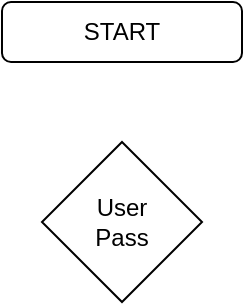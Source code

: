 <mxfile version="16.2.7" type="github">
  <diagram id="VauM-asOZjBpcQBod1W1" name="Page-1">
    <mxGraphModel dx="1027" dy="571" grid="1" gridSize="10" guides="1" tooltips="1" connect="1" arrows="1" fold="1" page="1" pageScale="1" pageWidth="827" pageHeight="1169" math="0" shadow="0">
      <root>
        <mxCell id="0" />
        <mxCell id="1" parent="0" />
        <mxCell id="dzH_pWiBcKx7Zo8vlK67-3" value="START" style="rounded=1;whiteSpace=wrap;html=1;" vertex="1" parent="1">
          <mxGeometry x="354" y="10" width="120" height="30" as="geometry" />
        </mxCell>
        <mxCell id="dzH_pWiBcKx7Zo8vlK67-4" value="&lt;div&gt;User&lt;/div&gt;&lt;div&gt;Pass&lt;/div&gt;" style="rhombus;whiteSpace=wrap;html=1;" vertex="1" parent="1">
          <mxGeometry x="374" y="80" width="80" height="80" as="geometry" />
        </mxCell>
      </root>
    </mxGraphModel>
  </diagram>
</mxfile>
